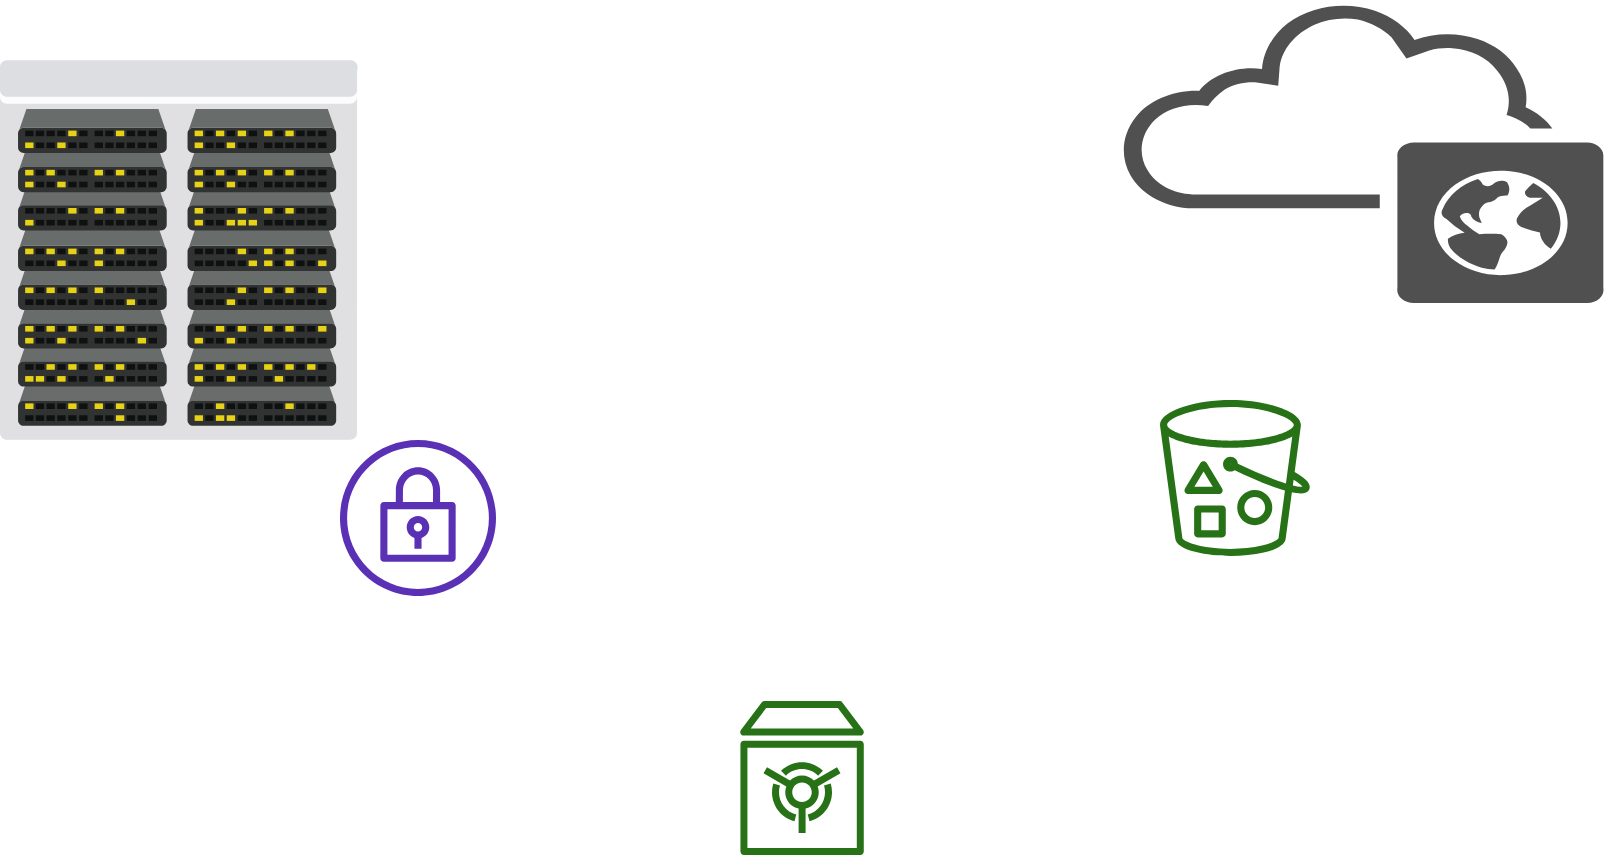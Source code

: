 <mxfile version="11.1.4" type="github"><diagram id="xWUC_8-AIaj5Y7u8PnjE" name="Page-1"><mxGraphModel dx="1156" dy="665" grid="1" gridSize="10" guides="1" tooltips="1" connect="1" arrows="1" fold="1" page="1" pageScale="1" pageWidth="850" pageHeight="1100" math="0" shadow="0"><root><mxCell id="0"/><mxCell id="1" parent="0"/><mxCell id="ph6Gpq4BrL_fMO_Xsljc-1" value="" style="outlineConnect=0;fontColor=#232F3E;gradientColor=none;fillColor=#277116;strokeColor=none;dashed=0;verticalLabelPosition=bottom;verticalAlign=top;align=center;html=1;fontSize=12;fontStyle=0;aspect=fixed;pointerEvents=1;shape=mxgraph.aws4.vault;" vertex="1" parent="1"><mxGeometry x="370" y="360" width="62" height="78" as="geometry"/></mxCell><mxCell id="ph6Gpq4BrL_fMO_Xsljc-2" value="" style="outlineConnect=0;fontColor=#232F3E;gradientColor=none;fillColor=#277116;strokeColor=none;dashed=0;verticalLabelPosition=bottom;verticalAlign=top;align=center;html=1;fontSize=12;fontStyle=0;aspect=fixed;pointerEvents=1;shape=mxgraph.aws4.bucket_with_objects;" vertex="1" parent="1"><mxGeometry x="580" y="210" width="75" height="78" as="geometry"/></mxCell><mxCell id="ph6Gpq4BrL_fMO_Xsljc-3" value="" style="outlineConnect=0;fontColor=#232F3E;gradientColor=none;fillColor=#5A30B5;strokeColor=none;dashed=0;verticalLabelPosition=bottom;verticalAlign=top;align=center;html=1;fontSize=12;fontStyle=0;aspect=fixed;pointerEvents=1;shape=mxgraph.aws4.vpn_gateway;" vertex="1" parent="1"><mxGeometry x="170" y="230" width="78" height="78" as="geometry"/></mxCell><mxCell id="ph6Gpq4BrL_fMO_Xsljc-6" value="" style="verticalLabelPosition=bottom;aspect=fixed;html=1;verticalAlign=top;strokeColor=none;align=center;outlineConnect=0;shape=mxgraph.citrix.datacenter;" vertex="1" parent="1"><mxGeometry y="40" width="179" height="190" as="geometry"/></mxCell><mxCell id="ph6Gpq4BrL_fMO_Xsljc-7" value="" style="pointerEvents=1;shadow=0;dashed=0;html=1;strokeColor=none;fillColor=#505050;labelPosition=center;verticalLabelPosition=bottom;outlineConnect=0;verticalAlign=top;align=center;shape=mxgraph.office.clouds.public_cloud;" vertex="1" parent="1"><mxGeometry x="560" y="10.5" width="242" height="151" as="geometry"/></mxCell></root></mxGraphModel></diagram><diagram id="pDcEkrf-dPwKTkF4o2Xg" name="Page-2"><mxGraphModel dx="1156" dy="665" grid="1" gridSize="10" guides="1" tooltips="1" connect="1" arrows="1" fold="1" page="1" pageScale="1" pageWidth="850" pageHeight="1100" math="0" shadow="0"><root><mxCell id="fHPphyA1Uv0M3xWKR_ah-0"/><mxCell id="fHPphyA1Uv0M3xWKR_ah-1" parent="fHPphyA1Uv0M3xWKR_ah-0"/><mxCell id="UKLEQcAgyloKdw6O3gs2-19" value="" style="ellipse;whiteSpace=wrap;html=1;shadow=0;" vertex="1" parent="fHPphyA1Uv0M3xWKR_ah-1"><mxGeometry x="56" y="492" width="405" height="199" as="geometry"/></mxCell><mxCell id="UKLEQcAgyloKdw6O3gs2-26" value="" style="group" vertex="1" connectable="0" parent="fHPphyA1Uv0M3xWKR_ah-1"><mxGeometry x="100.5" y="110" width="796.5" height="556.5" as="geometry"/></mxCell><mxCell id="UKLEQcAgyloKdw6O3gs2-8" value="" style="fontColor=#0066CC;verticalAlign=top;verticalLabelPosition=bottom;labelPosition=center;align=center;html=1;outlineConnect=0;fillColor=#CCCCCC;strokeColor=#6881B3;gradientColor=none;gradientDirection=north;strokeWidth=2;shape=mxgraph.networks.firewall;" vertex="1" parent="UKLEQcAgyloKdw6O3gs2-26"><mxGeometry x="215.5" y="232" width="90" height="66" as="geometry"/></mxCell><mxCell id="UKLEQcAgyloKdw6O3gs2-20" value="" style="ellipse;whiteSpace=wrap;html=1;shadow=0;" vertex="1" parent="UKLEQcAgyloKdw6O3gs2-26"><mxGeometry x="489.5" y="403.5" width="307" height="153" as="geometry"/></mxCell><mxCell id="UKLEQcAgyloKdw6O3gs2-0" value="" style="aspect=fixed;perimeter=ellipsePerimeter;html=1;align=center;shadow=0;dashed=0;spacingTop=3;image;image=img/lib/active_directory/internet_cloud.svg;" vertex="1" parent="UKLEQcAgyloKdw6O3gs2-26"><mxGeometry x="249.5" width="220" height="138" as="geometry"/></mxCell><mxCell id="UKLEQcAgyloKdw6O3gs2-5" style="edgeStyle=orthogonalEdgeStyle;rounded=0;orthogonalLoop=1;jettySize=auto;html=1;exitX=0.5;exitY=0;exitDx=0;exitDy=0;shape=link;" edge="1" parent="UKLEQcAgyloKdw6O3gs2-26" source="UKLEQcAgyloKdw6O3gs2-3" target="UKLEQcAgyloKdw6O3gs2-0"><mxGeometry relative="1" as="geometry"><mxPoint x="344" y="170" as="targetPoint"/><Array as="points"><mxPoint x="344.5" y="231"/></Array></mxGeometry></mxCell><mxCell id="UKLEQcAgyloKdw6O3gs2-3" value="" style="image;html=1;labelBackgroundColor=#ffffff;image=img/lib/clip_art/networking/Print_Server_128x128.png" vertex="1" parent="UKLEQcAgyloKdw6O3gs2-26"><mxGeometry x="278.5" y="231" width="130" height="80" as="geometry"/></mxCell><mxCell id="UKLEQcAgyloKdw6O3gs2-25" style="edgeStyle=orthogonalEdgeStyle;rounded=0;orthogonalLoop=1;jettySize=auto;html=1;entryX=1;entryY=0.75;entryDx=0;entryDy=0;endArrow=none;endFill=0;" edge="1" parent="UKLEQcAgyloKdw6O3gs2-26" source="UKLEQcAgyloKdw6O3gs2-20" target="UKLEQcAgyloKdw6O3gs2-3"><mxGeometry relative="1" as="geometry"/></mxCell><mxCell id="UKLEQcAgyloKdw6O3gs2-7" value="" style="shadow=0;dashed=0;html=1;strokeColor=none;labelPosition=center;verticalLabelPosition=bottom;verticalAlign=top;align=center;shape=mxgraph.mscae.cloud.vpn_gateway2;fillColor=#0079D6;pointerEvents=1;" vertex="1" parent="UKLEQcAgyloKdw6O3gs2-26"><mxGeometry x="331.5" y="180" width="29" height="28" as="geometry"/></mxCell><mxCell id="UKLEQcAgyloKdw6O3gs2-10" value="office building" style="outlineConnect=0;gradientColor=none;fontColor=#545B64;strokeColor=none;fillColor=#879196;dashed=0;verticalLabelPosition=bottom;verticalAlign=top;align=center;html=1;fontSize=12;fontStyle=0;aspect=fixed;shape=mxgraph.aws4.illustration_office_building;pointerEvents=1" vertex="1" parent="UKLEQcAgyloKdw6O3gs2-26"><mxGeometry y="425" width="127" height="90" as="geometry"/></mxCell><mxCell id="UKLEQcAgyloKdw6O3gs2-11" value="users" style="outlineConnect=0;gradientColor=none;fontColor=#545B64;strokeColor=none;fillColor=#879196;dashed=0;verticalLabelPosition=bottom;verticalAlign=top;align=center;html=1;fontSize=12;fontStyle=0;aspect=fixed;shape=mxgraph.aws4.illustration_users;pointerEvents=1" vertex="1" parent="UKLEQcAgyloKdw6O3gs2-26"><mxGeometry x="140" y="420" width="60" height="60" as="geometry"/></mxCell><mxCell id="UKLEQcAgyloKdw6O3gs2-12" value="devices" style="outlineConnect=0;gradientColor=none;fontColor=#545B64;strokeColor=none;fillColor=#879196;dashed=0;verticalLabelPosition=bottom;verticalAlign=top;align=center;html=1;fontSize=12;fontStyle=0;aspect=fixed;shape=mxgraph.aws4.illustration_devices;pointerEvents=1" vertex="1" parent="UKLEQcAgyloKdw6O3gs2-26"><mxGeometry x="213" y="450" width="100" height="73" as="geometry"/></mxCell><mxCell id="UKLEQcAgyloKdw6O3gs2-14" value="" style="shape=image;html=1;verticalAlign=top;verticalLabelPosition=bottom;labelBackgroundColor=#ffffff;imageAspect=0;aspect=fixed;image=https://cdn4.iconfinder.com/data/icons/32x32-free-design-icons/32/Form.png" vertex="1" parent="UKLEQcAgyloKdw6O3gs2-26"><mxGeometry x="527.5" y="433" width="66" height="66" as="geometry"/></mxCell><mxCell id="UKLEQcAgyloKdw6O3gs2-16" value="" style="shape=image;html=1;verticalAlign=top;verticalLabelPosition=bottom;labelBackgroundColor=#ffffff;imageAspect=0;aspect=fixed;image=https://cdn4.iconfinder.com/data/icons/hotel-service-5/300/guest-128.png" vertex="1" parent="UKLEQcAgyloKdw6O3gs2-26"><mxGeometry x="579.5" y="420" width="90" height="90" as="geometry"/></mxCell><mxCell id="UKLEQcAgyloKdw6O3gs2-21" value="Mobile Devices" style="strokeColor=#dddddd;fillColor=#ffffff;shadow=1;strokeWidth=1;rounded=1;absoluteArcSize=1;arcSize=2;labelPosition=center;verticalLabelPosition=middle;align=center;verticalAlign=bottom;spacingLeft=0;fontColor=#999999;fontSize=12;whiteSpace=wrap;spacingBottom=2;" vertex="1" parent="UKLEQcAgyloKdw6O3gs2-26"><mxGeometry x="669.5" y="424" width="70" height="100" as="geometry"/></mxCell><mxCell id="UKLEQcAgyloKdw6O3gs2-22" value="" style="dashed=0;connectable=0;html=1;fillColor=#757575;strokeColor=none;shape=mxgraph.gcp2.mobile_devices;part=1;" vertex="1" parent="UKLEQcAgyloKdw6O3gs2-21"><mxGeometry x="0.5" width="50" height="36.5" relative="1" as="geometry"><mxPoint x="-25" y="16.75" as="offset"/></mxGeometry></mxCell><mxCell id="UKLEQcAgyloKdw6O3gs2-24" style="edgeStyle=orthogonalEdgeStyle;rounded=0;orthogonalLoop=1;jettySize=auto;html=1;endArrow=none;endFill=0;" edge="1" parent="fHPphyA1Uv0M3xWKR_ah-1" source="UKLEQcAgyloKdw6O3gs2-19" target="UKLEQcAgyloKdw6O3gs2-3"><mxGeometry relative="1" as="geometry"/></mxCell></root></mxGraphModel></diagram></mxfile>